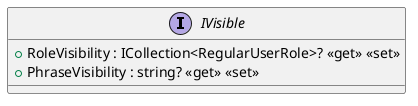 @startuml
interface IVisible {
    + RoleVisibility : ICollection<RegularUserRole>? <<get>> <<set>>
    + PhraseVisibility : string? <<get>> <<set>>
}
@enduml
